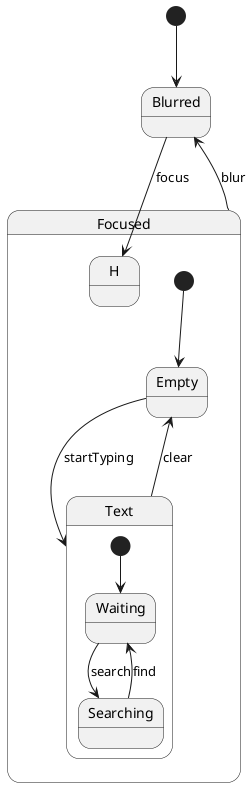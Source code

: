 @startuml

[*] --> Blurred

state Focused {
    [*] --> Empty
    state H

    state Text {
        [*] --> Waiting

        state Searching

        Waiting --> Searching : search
        Searching --> Waiting : find
    }

    Empty --> Text : startTyping
    Text --> Empty : clear
}

Blurred --> H : focus
Focused --> Blurred : blur

@enduml